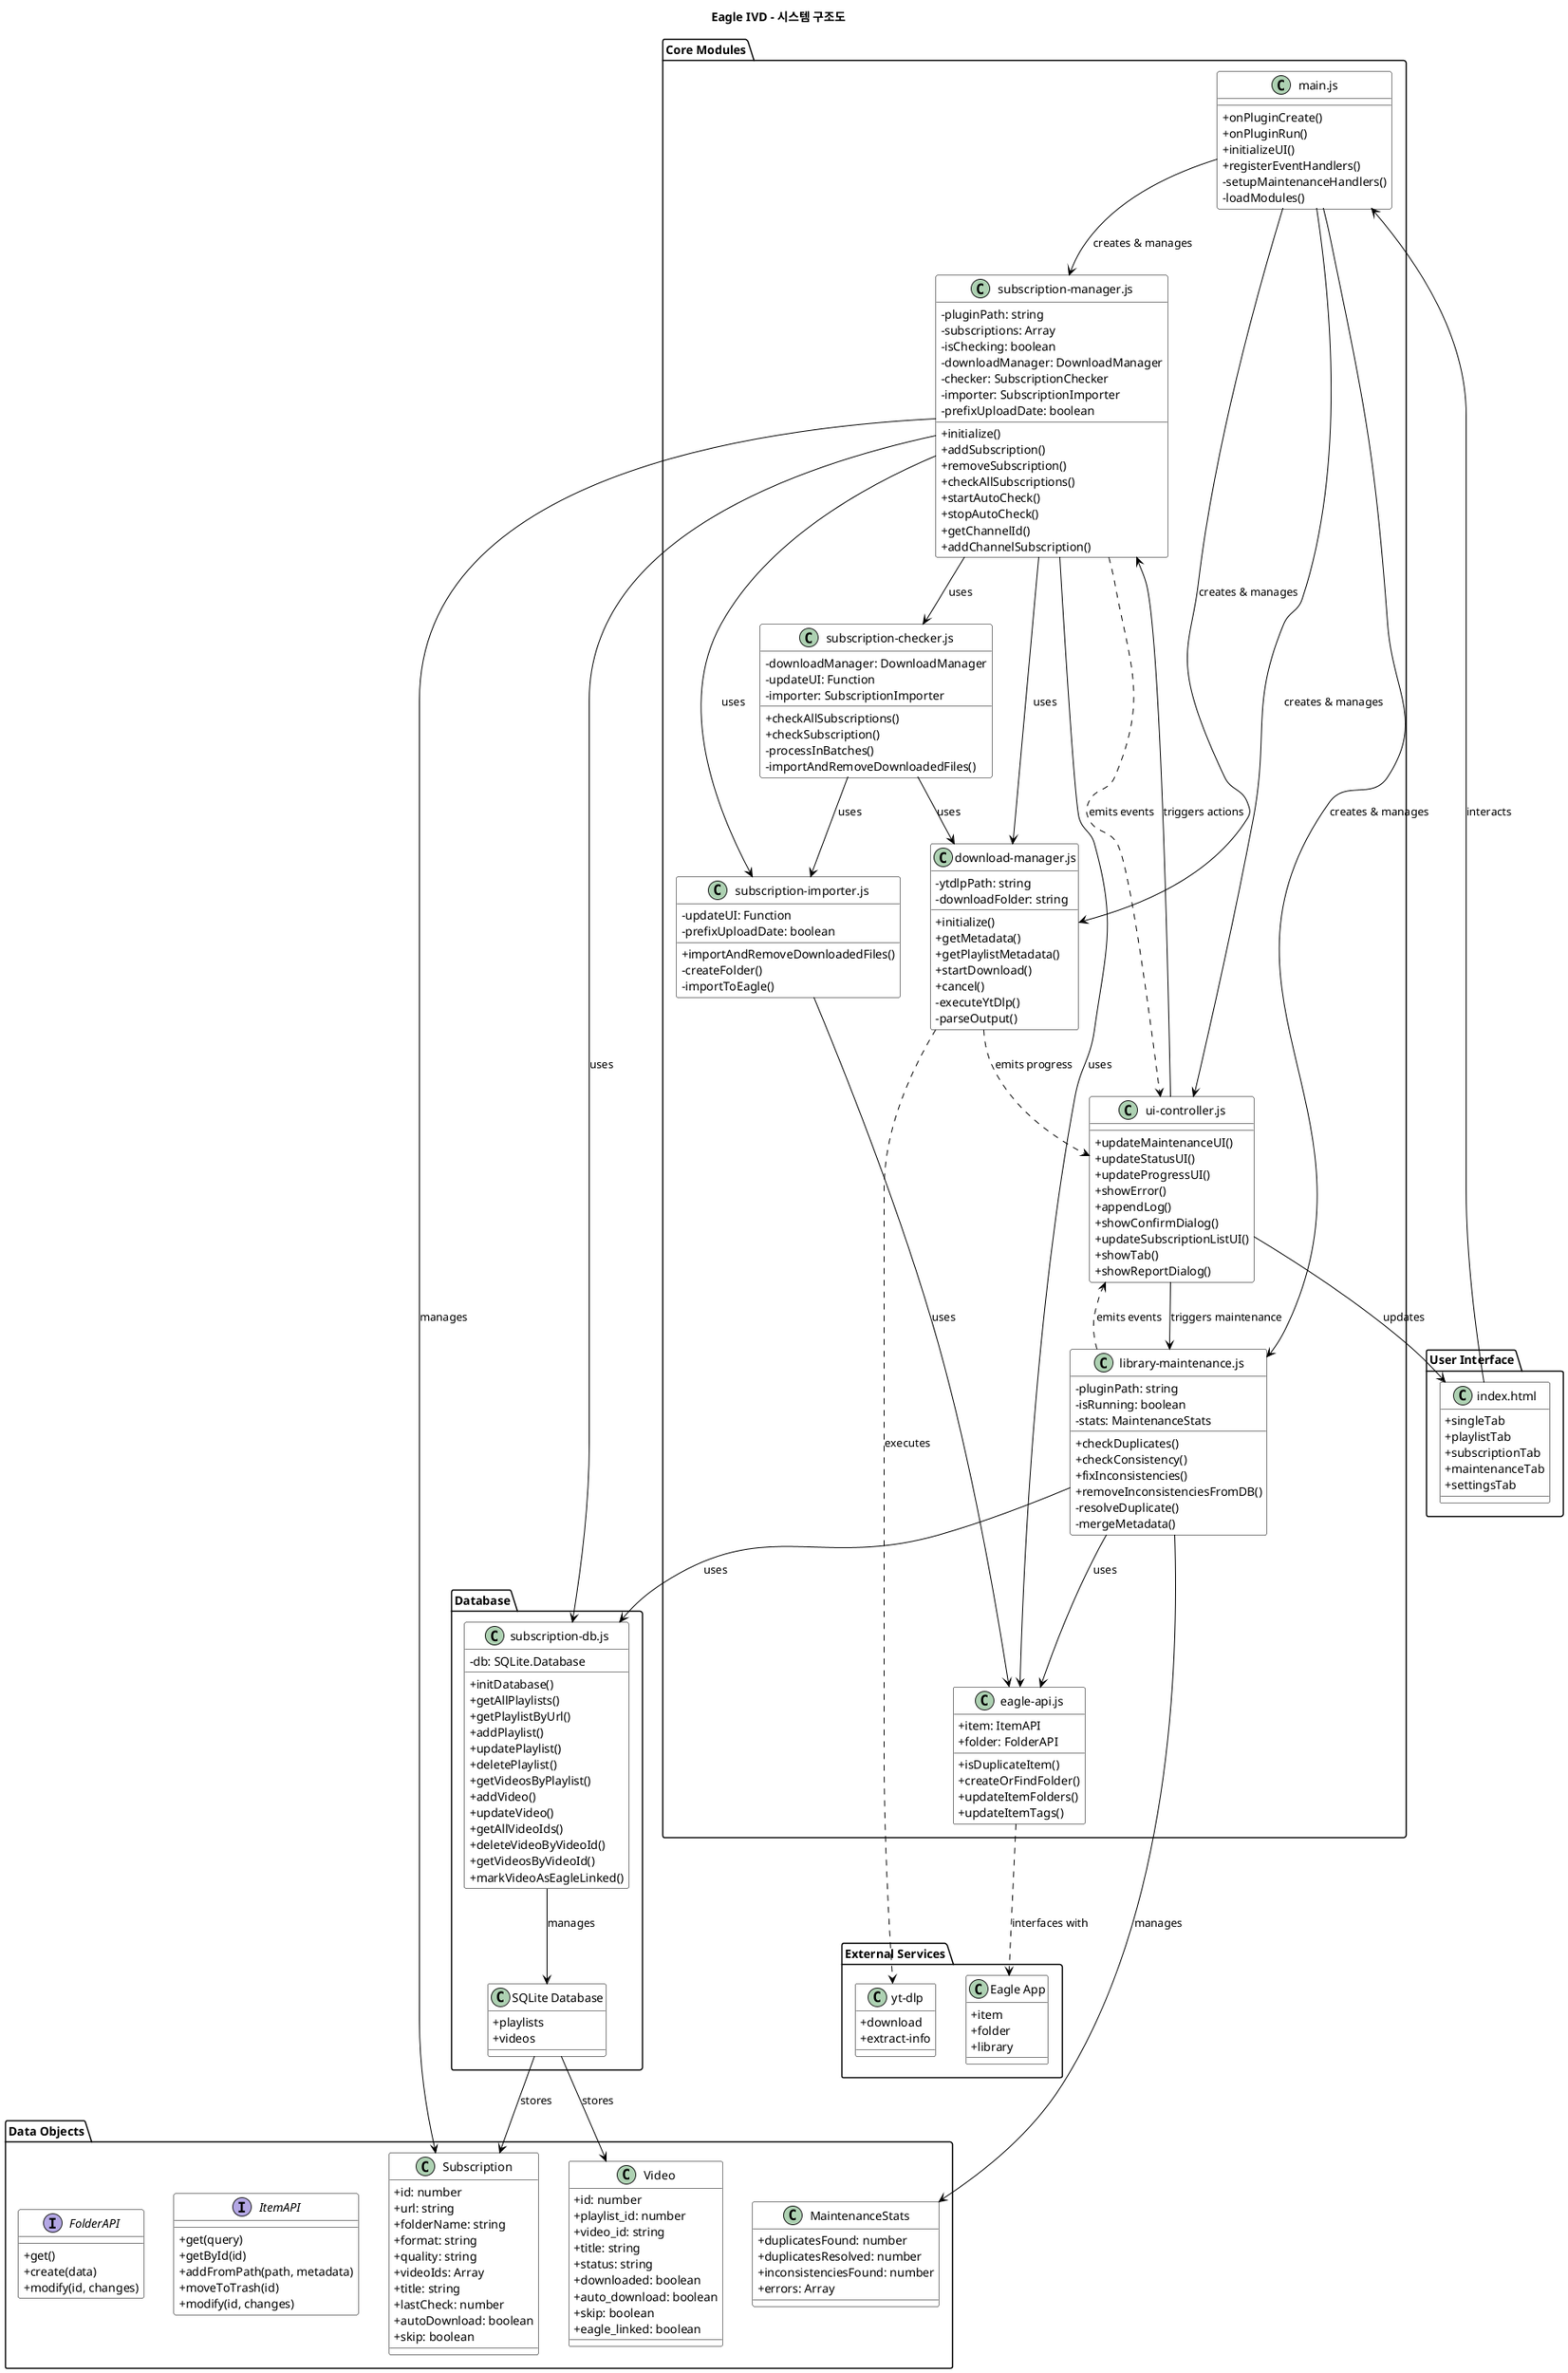 @startuml
skinparam classAttributeIconSize 0
skinparam class {
    BackgroundColor White
    ArrowColor Black
    BorderColor Black
}

title Eagle IVD - 시스템 구조도

package "Core Modules" {
    class "main.js" as Main {
        + onPluginCreate()
        + onPluginRun()
        + initializeUI()
        + registerEventHandlers()
        - setupMaintenanceHandlers()
        - loadModules()
    }

    class "subscription-manager.js" as SubManager {
        - pluginPath: string
        - subscriptions: Array
        - isChecking: boolean
        - downloadManager: DownloadManager
        - checker: SubscriptionChecker
        - importer: SubscriptionImporter
        - prefixUploadDate: boolean
        + initialize()
        + addSubscription()
        + removeSubscription()
        + checkAllSubscriptions()
        + startAutoCheck()
        + stopAutoCheck()
        + getChannelId()
        + addChannelSubscription()
    }

    class "subscription-checker.js" as SubChecker {
        - downloadManager: DownloadManager
        - updateUI: Function
        - importer: SubscriptionImporter
        + checkAllSubscriptions()
        + checkSubscription()
        - processInBatches()
        - importAndRemoveDownloadedFiles()
    }

    class "subscription-importer.js" as SubImporter {
        - updateUI: Function
        - prefixUploadDate: boolean
        + importAndRemoveDownloadedFiles()
        - createFolder()
        - importToEagle()
    }

    class "download-manager.js" as DLManager {
        - ytdlpPath: string
        - downloadFolder: string
        + initialize()
        + getMetadata()
        + getPlaylistMetadata()
        + startDownload()
        + cancel()
        - executeYtDlp()
        - parseOutput()
    }

    class "library-maintenance.js" as LibMaint {
        - pluginPath: string
        - isRunning: boolean
        - stats: MaintenanceStats
        + checkDuplicates()
        + checkConsistency()
        + fixInconsistencies()
        + removeInconsistenciesFromDB()
        - resolveDuplicate()
        - mergeMetadata()
    }

    class "ui-controller.js" as UIController {
        + updateMaintenanceUI()
        + updateStatusUI()
        + updateProgressUI()
        + showError()
        + appendLog()
        + showConfirmDialog()
        + updateSubscriptionListUI()
        + showTab()
        + showReportDialog()
    }

    class "eagle-api.js" as EagleAPI {
        + item: ItemAPI
        + folder: FolderAPI
        + isDuplicateItem()
        + createOrFindFolder()
        + updateItemFolders()
        + updateItemTags()
    }
}

package "Database" {
    class "subscription-db.js" as SubDB {
        - db: SQLite.Database
        + initDatabase()
        + getAllPlaylists()
        + getPlaylistByUrl()
        + addPlaylist()
        + updatePlaylist()
        + deletePlaylist()
        + getVideosByPlaylist()
        + addVideo()
        + updateVideo()
        + getAllVideoIds()
        + deleteVideoByVideoId()
        + getVideosByVideoId()
        + markVideoAsEagleLinked()
    }

    class "SQLite Database" as SQLiteDB {
        + playlists
        + videos
    }
}

package "Data Objects" {
    class Subscription {
        + id: number
        + url: string
        + folderName: string
        + format: string
        + quality: string
        + videoIds: Array
        + title: string
        + lastCheck: number
        + autoDownload: boolean
        + skip: boolean
    }

    class Video {
        + id: number
        + playlist_id: number
        + video_id: string
        + title: string
        + status: string
        + downloaded: boolean
        + auto_download: boolean
        + skip: boolean
        + eagle_linked: boolean
    }

    class MaintenanceStats {
        + duplicatesFound: number
        + duplicatesResolved: number
        + inconsistenciesFound: number
        + errors: Array
    }

    interface ItemAPI {
        + get(query)
        + getById(id)
        + addFromPath(path, metadata)
        + moveToTrash(id)
        + modify(id, changes)
    }

    interface FolderAPI {
        + get()
        + create(data)
        + modify(id, changes)
    }
}

package "External Services" {
    class "Eagle App" as Eagle {
        + item
        + folder
        + library
    }

    class "yt-dlp" as YtDlp {
        + download
        + extract-info
    }
}

package "User Interface" {
    class "index.html" as UI {
        + singleTab
        + playlistTab
        + subscriptionTab
        + maintenanceTab
        + settingsTab
    }
}

' 의존성 관계
Main --> SubManager: creates & manages
Main --> LibMaint: creates & manages
Main --> UIController: creates & manages
Main --> DLManager: creates & manages

SubManager --> DLManager: uses
SubManager --> SubChecker: uses
SubManager --> SubImporter: uses
SubManager --> SubDB: uses
SubManager --> EagleAPI: uses
SubManager --> Subscription: manages

SubChecker --> DLManager: uses
SubChecker --> SubImporter: uses

SubImporter --> EagleAPI: uses

DLManager ..> YtDlp: executes
LibMaint --> EagleAPI: uses
LibMaint --> SubDB: uses
LibMaint --> MaintenanceStats: manages

EagleAPI ..> Eagle: interfaces with

SubDB --> SQLiteDB: manages
SQLiteDB --> Subscription: stores
SQLiteDB --> Video: stores

UI --> Main: interacts
UIController --> UI: updates
UIController --> SubManager: triggers actions
UIController --> LibMaint: triggers maintenance

' 이벤트 흐름
SubManager ..> UIController: emits events
LibMaint ..> UIController: emits events
DLManager ..> UIController: emits progress

@enduml